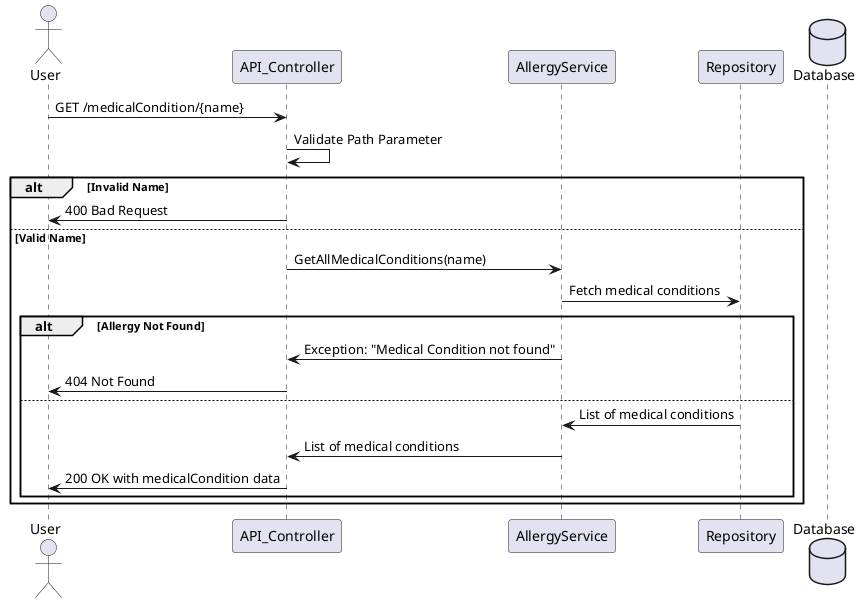 @startuml
actor User
participant API_Controller
participant AllergyService
participant Repository
database Database

User -> API_Controller: GET /medicalCondition/{name}
API_Controller -> API_Controller: Validate Path Parameter
alt Invalid Name
    API_Controller -> User: 400 Bad Request
else Valid Name
    API_Controller -> AllergyService: GetAllMedicalConditions(name)
    AllergyService -> Repository: Fetch medical conditions
    alt Allergy Not Found
        AllergyService -> API_Controller: Exception: "Medical Condition not found"
        API_Controller -> User: 404 Not Found
    else
        Repository -> AllergyService: List of medical conditions
        AllergyService -> API_Controller: List of medical conditions
        API_Controller -> User: 200 OK with medicalCondition data
    end
end
@enduml
